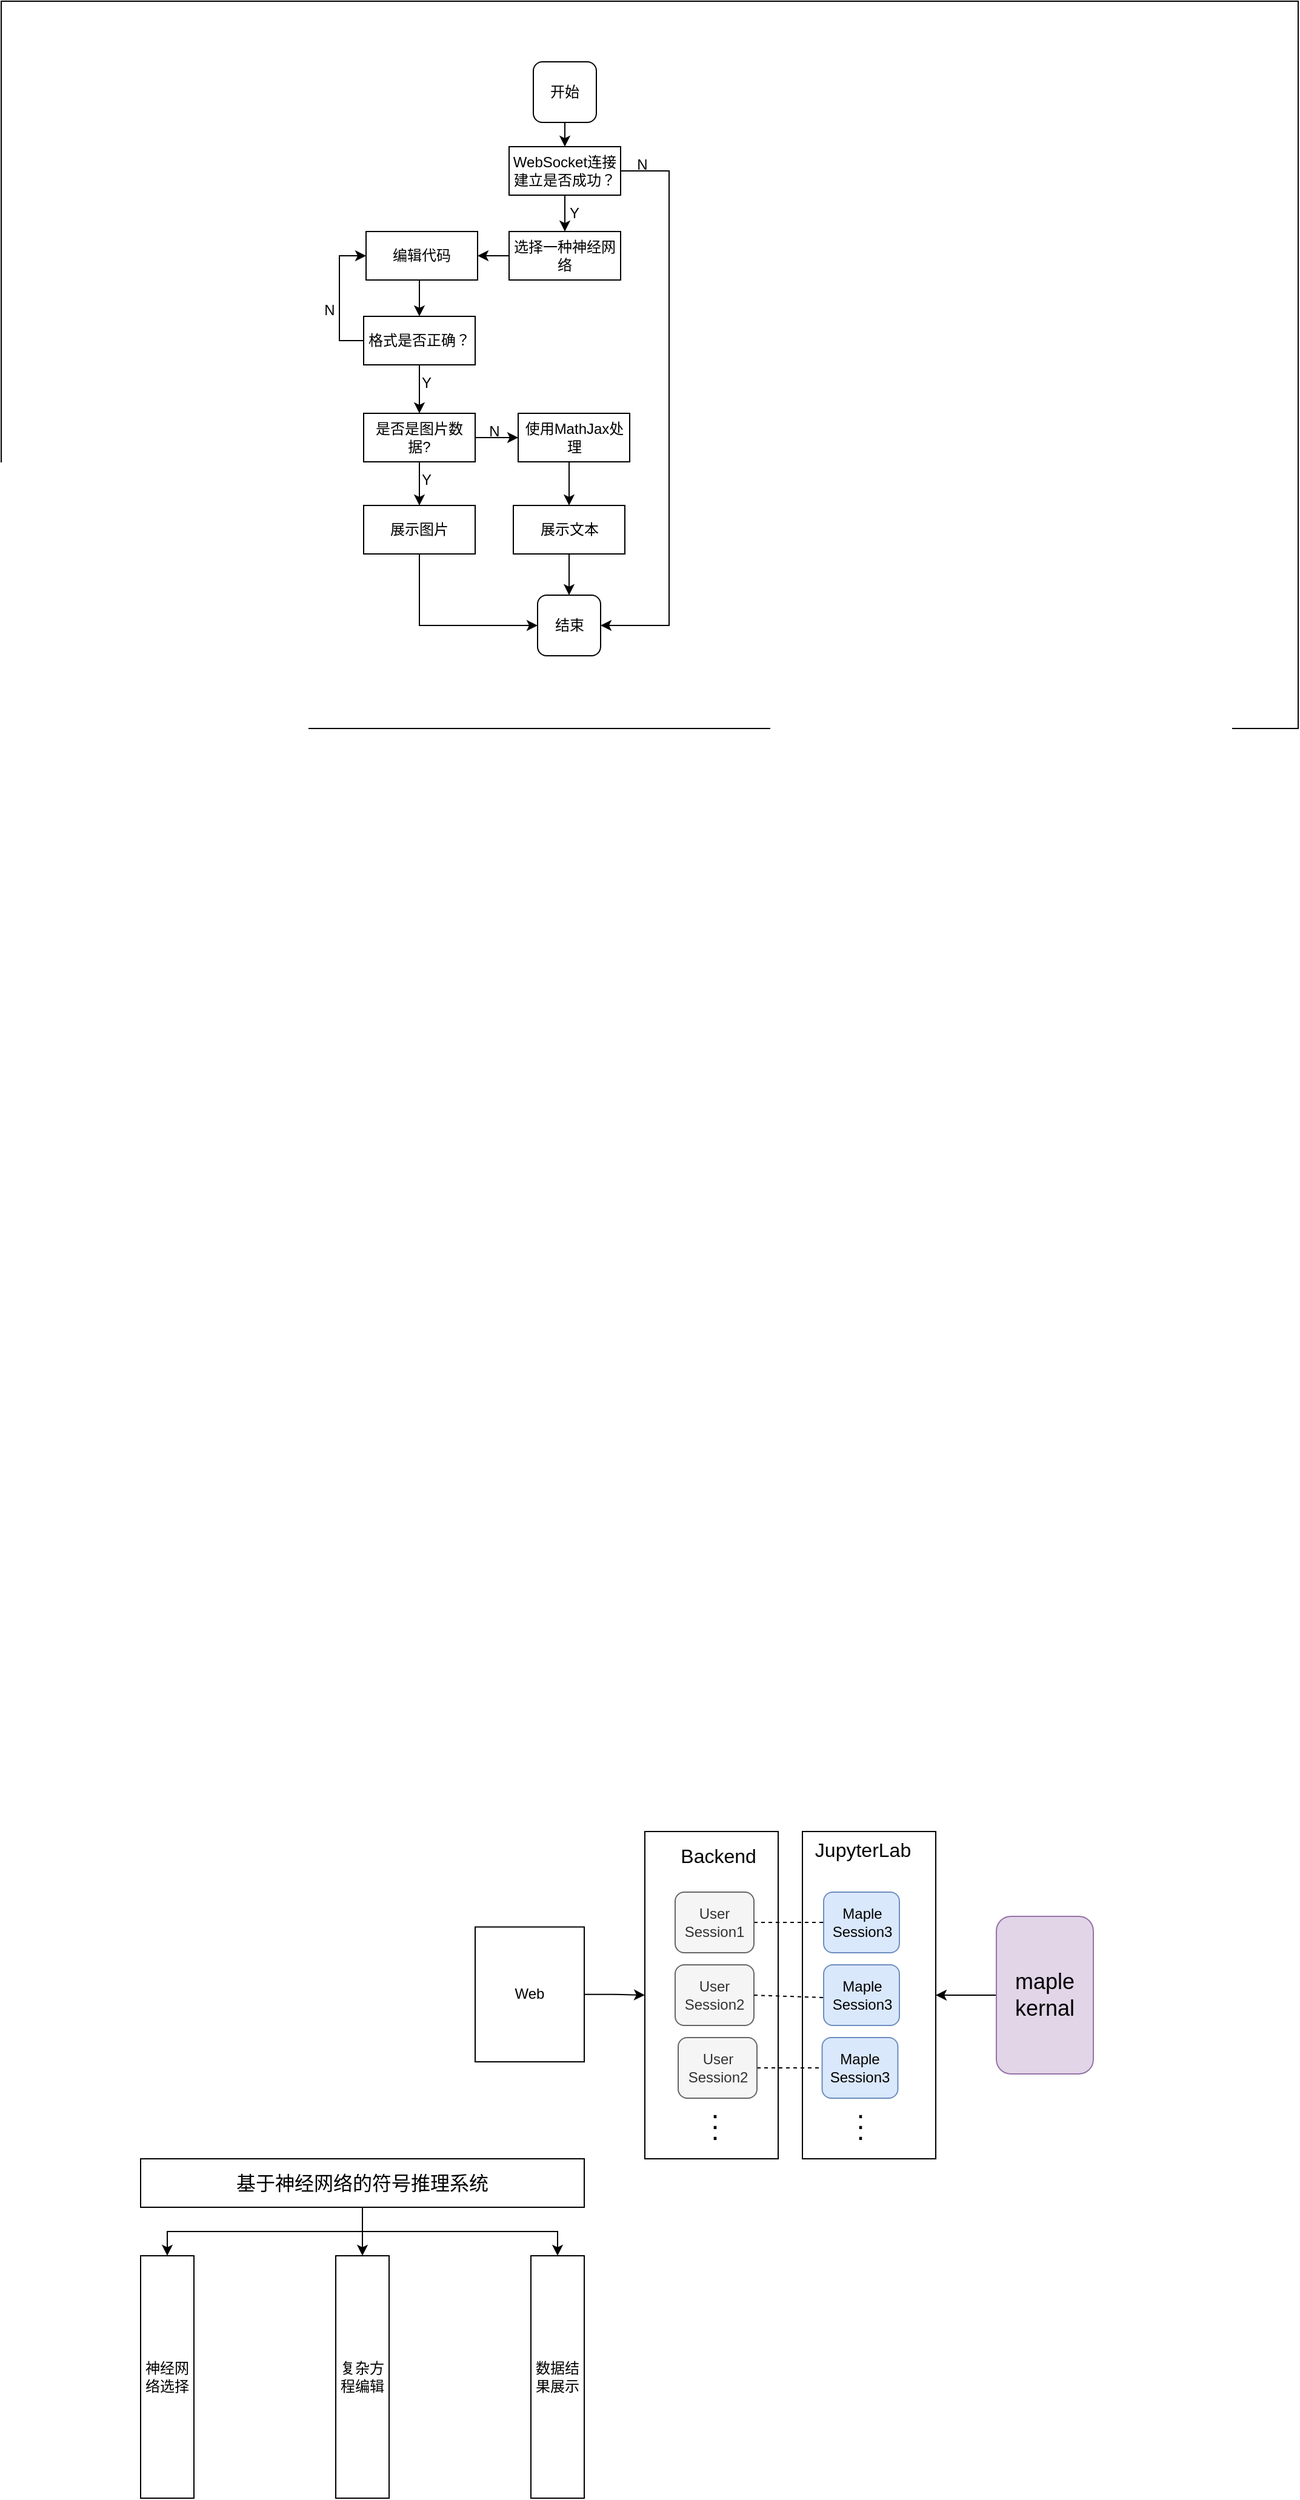 <mxfile version="21.7.2" type="github">
  <diagram name="第 1 页" id="5SKCdvoIrtzsOIKJ2y3p">
    <mxGraphModel dx="2022" dy="1794" grid="1" gridSize="10" guides="1" tooltips="1" connect="1" arrows="1" fold="1" page="1" pageScale="1" pageWidth="827" pageHeight="1169" math="0" shadow="0">
      <root>
        <mxCell id="0" />
        <mxCell id="1" parent="0" />
        <mxCell id="AxOftiE11YmYX-qU8wmi-1" value="" style="rounded=0;whiteSpace=wrap;html=1;" vertex="1" parent="1">
          <mxGeometry x="540" y="490" width="110" height="270" as="geometry" />
        </mxCell>
        <mxCell id="AxOftiE11YmYX-qU8wmi-2" value="" style="rounded=0;whiteSpace=wrap;html=1;" vertex="1" parent="1">
          <mxGeometry x="410" y="490" width="110" height="270" as="geometry" />
        </mxCell>
        <mxCell id="AxOftiE11YmYX-qU8wmi-3" style="edgeStyle=orthogonalEdgeStyle;rounded=0;orthogonalLoop=1;jettySize=auto;html=1;exitX=0;exitY=0.5;exitDx=0;exitDy=0;entryX=1;entryY=0.5;entryDx=0;entryDy=0;" edge="1" parent="1" source="AxOftiE11YmYX-qU8wmi-4" target="AxOftiE11YmYX-qU8wmi-1">
          <mxGeometry relative="1" as="geometry" />
        </mxCell>
        <mxCell id="AxOftiE11YmYX-qU8wmi-4" value="&lt;font style=&quot;font-size: 18px;&quot;&gt;maple kernal&lt;/font&gt;" style="rounded=1;whiteSpace=wrap;html=1;fillColor=#e1d5e7;strokeColor=#9673a6;" vertex="1" parent="1">
          <mxGeometry x="700" y="560" width="80" height="130" as="geometry" />
        </mxCell>
        <mxCell id="AxOftiE11YmYX-qU8wmi-5" value="&lt;font style=&quot;font-size: 16px;&quot;&gt;JupyterLab&lt;/font&gt;" style="text;html=1;strokeColor=none;fillColor=none;align=center;verticalAlign=middle;whiteSpace=wrap;rounded=0;" vertex="1" parent="1">
          <mxGeometry x="560" y="490" width="60" height="30" as="geometry" />
        </mxCell>
        <mxCell id="AxOftiE11YmYX-qU8wmi-6" style="rounded=1;orthogonalLoop=1;jettySize=auto;html=1;exitX=1;exitY=0.5;exitDx=0;exitDy=0;entryX=0;entryY=0.5;entryDx=0;entryDy=0;endArrow=none;endFill=0;startArrow=none;startFill=0;dashed=1;" edge="1" parent="1" source="AxOftiE11YmYX-qU8wmi-7">
          <mxGeometry relative="1" as="geometry">
            <mxPoint x="557.5" y="565" as="targetPoint" />
          </mxGeometry>
        </mxCell>
        <mxCell id="AxOftiE11YmYX-qU8wmi-7" value="User&lt;br&gt;Session1" style="rounded=1;whiteSpace=wrap;html=1;fillColor=#f5f5f5;fontColor=#333333;strokeColor=#666666;" vertex="1" parent="1">
          <mxGeometry x="435" y="540" width="65" height="50" as="geometry" />
        </mxCell>
        <mxCell id="AxOftiE11YmYX-qU8wmi-8" value="User&lt;br style=&quot;border-color: var(--border-color);&quot;&gt;Session2" style="rounded=1;whiteSpace=wrap;html=1;fillColor=#f5f5f5;fontColor=#333333;strokeColor=#666666;" vertex="1" parent="1">
          <mxGeometry x="435" y="600" width="65" height="50" as="geometry" />
        </mxCell>
        <mxCell id="AxOftiE11YmYX-qU8wmi-9" value="&lt;p style=&quot;line-height: 40%;&quot;&gt;&lt;font style=&quot;font-size: 24px;&quot;&gt;·&lt;br&gt;·&lt;br&gt;·&lt;/font&gt;&lt;/p&gt;" style="text;html=1;strokeColor=none;fillColor=none;align=center;verticalAlign=middle;whiteSpace=wrap;rounded=0;" vertex="1" parent="1">
          <mxGeometry x="437.5" y="720" width="60" height="30" as="geometry" />
        </mxCell>
        <mxCell id="AxOftiE11YmYX-qU8wmi-10" value="Maple&lt;br&gt;Session3" style="rounded=1;whiteSpace=wrap;html=1;fillColor=#dae8fc;strokeColor=#6c8ebf;" vertex="1" parent="1">
          <mxGeometry x="556.25" y="660" width="62.5" height="50" as="geometry" />
        </mxCell>
        <mxCell id="AxOftiE11YmYX-qU8wmi-11" value="&lt;p style=&quot;line-height: 40%;&quot;&gt;&lt;font style=&quot;font-size: 24px;&quot;&gt;·&lt;br&gt;·&lt;br&gt;·&lt;/font&gt;&lt;/p&gt;" style="text;html=1;strokeColor=none;fillColor=none;align=center;verticalAlign=middle;whiteSpace=wrap;rounded=0;rotation=0;" vertex="1" parent="1">
          <mxGeometry x="557.5" y="720" width="60" height="30" as="geometry" />
        </mxCell>
        <mxCell id="AxOftiE11YmYX-qU8wmi-12" style="rounded=1;orthogonalLoop=1;jettySize=auto;html=1;exitX=1;exitY=0.5;exitDx=0;exitDy=0;entryX=0;entryY=0.5;entryDx=0;entryDy=0;endArrow=none;endFill=0;startArrow=none;startFill=0;dashed=1;" edge="1" parent="1" source="AxOftiE11YmYX-qU8wmi-8">
          <mxGeometry relative="1" as="geometry">
            <mxPoint x="500.5" y="585" as="sourcePoint" />
            <mxPoint x="557.5" y="627" as="targetPoint" />
          </mxGeometry>
        </mxCell>
        <mxCell id="AxOftiE11YmYX-qU8wmi-13" style="rounded=1;orthogonalLoop=1;jettySize=auto;html=1;endArrow=none;endFill=0;startArrow=none;startFill=0;dashed=1;exitX=1;exitY=0.5;exitDx=0;exitDy=0;" edge="1" parent="1" source="AxOftiE11YmYX-qU8wmi-15" target="AxOftiE11YmYX-qU8wmi-10">
          <mxGeometry relative="1" as="geometry">
            <mxPoint x="500" y="640" as="sourcePoint" />
            <mxPoint x="557" y="682" as="targetPoint" />
          </mxGeometry>
        </mxCell>
        <mxCell id="AxOftiE11YmYX-qU8wmi-14" value="&lt;font style=&quot;font-size: 16px;&quot;&gt;Backend&amp;nbsp;&lt;/font&gt;" style="text;html=1;strokeColor=none;fillColor=none;align=center;verticalAlign=middle;whiteSpace=wrap;rounded=0;" vertex="1" parent="1">
          <mxGeometry x="442.5" y="495" width="60" height="30" as="geometry" />
        </mxCell>
        <mxCell id="AxOftiE11YmYX-qU8wmi-15" value="User&lt;br style=&quot;border-color: var(--border-color);&quot;&gt;Session2" style="rounded=1;whiteSpace=wrap;html=1;fillColor=#f5f5f5;fontColor=#333333;strokeColor=#666666;" vertex="1" parent="1">
          <mxGeometry x="437.5" y="660" width="65" height="50" as="geometry" />
        </mxCell>
        <mxCell id="AxOftiE11YmYX-qU8wmi-16" value="Maple&lt;br&gt;Session3" style="rounded=1;whiteSpace=wrap;html=1;fillColor=#dae8fc;strokeColor=#6c8ebf;" vertex="1" parent="1">
          <mxGeometry x="557.5" y="600" width="62.5" height="50" as="geometry" />
        </mxCell>
        <mxCell id="AxOftiE11YmYX-qU8wmi-17" value="Maple&lt;br&gt;Session3" style="rounded=1;whiteSpace=wrap;html=1;fillColor=#dae8fc;strokeColor=#6c8ebf;" vertex="1" parent="1">
          <mxGeometry x="557.5" y="540" width="62.5" height="50" as="geometry" />
        </mxCell>
        <mxCell id="AxOftiE11YmYX-qU8wmi-18" style="edgeStyle=orthogonalEdgeStyle;rounded=0;orthogonalLoop=1;jettySize=auto;html=1;exitX=1;exitY=0.5;exitDx=0;exitDy=0;" edge="1" parent="1" source="AxOftiE11YmYX-qU8wmi-19" target="AxOftiE11YmYX-qU8wmi-2">
          <mxGeometry relative="1" as="geometry" />
        </mxCell>
        <mxCell id="AxOftiE11YmYX-qU8wmi-19" value="Web" style="rounded=0;whiteSpace=wrap;html=1;" vertex="1" parent="1">
          <mxGeometry x="270" y="568.75" width="90" height="111.25" as="geometry" />
        </mxCell>
        <mxCell id="AxOftiE11YmYX-qU8wmi-20" value="" style="rounded=0;whiteSpace=wrap;html=1;" vertex="1" parent="1">
          <mxGeometry x="-121" y="-1020" width="1070" height="600" as="geometry" />
        </mxCell>
        <mxCell id="AxOftiE11YmYX-qU8wmi-44" style="edgeStyle=orthogonalEdgeStyle;rounded=0;orthogonalLoop=1;jettySize=auto;html=1;exitX=0.5;exitY=1;exitDx=0;exitDy=0;" edge="1" parent="1" source="AxOftiE11YmYX-qU8wmi-21" target="AxOftiE11YmYX-qU8wmi-22">
          <mxGeometry relative="1" as="geometry" />
        </mxCell>
        <mxCell id="AxOftiE11YmYX-qU8wmi-45" style="edgeStyle=orthogonalEdgeStyle;rounded=0;orthogonalLoop=1;jettySize=auto;html=1;" edge="1" parent="1" source="AxOftiE11YmYX-qU8wmi-21" target="AxOftiE11YmYX-qU8wmi-42">
          <mxGeometry relative="1" as="geometry" />
        </mxCell>
        <mxCell id="AxOftiE11YmYX-qU8wmi-46" style="edgeStyle=orthogonalEdgeStyle;rounded=0;orthogonalLoop=1;jettySize=auto;html=1;exitX=0.5;exitY=1;exitDx=0;exitDy=0;entryX=0.5;entryY=0;entryDx=0;entryDy=0;" edge="1" parent="1" source="AxOftiE11YmYX-qU8wmi-21" target="AxOftiE11YmYX-qU8wmi-43">
          <mxGeometry relative="1" as="geometry" />
        </mxCell>
        <mxCell id="AxOftiE11YmYX-qU8wmi-21" value="&lt;font style=&quot;font-size: 16px;&quot;&gt;基于神经网络的符号推理系统&lt;/font&gt;" style="rounded=0;whiteSpace=wrap;html=1;" vertex="1" parent="1">
          <mxGeometry x="-6" y="760" width="366" height="40" as="geometry" />
        </mxCell>
        <mxCell id="AxOftiE11YmYX-qU8wmi-22" value="神经网络选择" style="rounded=0;whiteSpace=wrap;html=1;" vertex="1" parent="1">
          <mxGeometry x="-6" y="840" width="44" height="200" as="geometry" />
        </mxCell>
        <mxCell id="AxOftiE11YmYX-qU8wmi-42" value="复杂方程编辑" style="rounded=0;whiteSpace=wrap;html=1;" vertex="1" parent="1">
          <mxGeometry x="155" y="840" width="44" height="200" as="geometry" />
        </mxCell>
        <mxCell id="AxOftiE11YmYX-qU8wmi-43" value="数据结果展示" style="rounded=0;whiteSpace=wrap;html=1;" vertex="1" parent="1">
          <mxGeometry x="316" y="840" width="44" height="200" as="geometry" />
        </mxCell>
        <mxCell id="AxOftiE11YmYX-qU8wmi-48" style="edgeStyle=orthogonalEdgeStyle;rounded=0;orthogonalLoop=1;jettySize=auto;html=1;exitX=0.5;exitY=1;exitDx=0;exitDy=0;" edge="1" parent="1" source="AxOftiE11YmYX-qU8wmi-21" target="AxOftiE11YmYX-qU8wmi-21">
          <mxGeometry relative="1" as="geometry" />
        </mxCell>
        <mxCell id="AxOftiE11YmYX-qU8wmi-52" style="edgeStyle=orthogonalEdgeStyle;rounded=0;orthogonalLoop=1;jettySize=auto;html=1;exitX=0.5;exitY=1;exitDx=0;exitDy=0;entryX=0.5;entryY=0;entryDx=0;entryDy=0;" edge="1" parent="1" source="AxOftiE11YmYX-qU8wmi-50">
          <mxGeometry relative="1" as="geometry">
            <mxPoint x="344.0" y="-900" as="targetPoint" />
          </mxGeometry>
        </mxCell>
        <mxCell id="AxOftiE11YmYX-qU8wmi-50" value="开始" style="rounded=1;whiteSpace=wrap;html=1;" vertex="1" parent="1">
          <mxGeometry x="318" y="-970" width="52" height="50" as="geometry" />
        </mxCell>
        <mxCell id="AxOftiE11YmYX-qU8wmi-56" style="edgeStyle=orthogonalEdgeStyle;rounded=0;orthogonalLoop=1;jettySize=auto;html=1;exitX=1;exitY=0.5;exitDx=0;exitDy=0;entryX=1;entryY=0.5;entryDx=0;entryDy=0;" edge="1" parent="1" source="AxOftiE11YmYX-qU8wmi-53" target="AxOftiE11YmYX-qU8wmi-55">
          <mxGeometry relative="1" as="geometry">
            <Array as="points">
              <mxPoint x="430" y="-880" />
              <mxPoint x="430" y="-505" />
            </Array>
          </mxGeometry>
        </mxCell>
        <mxCell id="AxOftiE11YmYX-qU8wmi-59" style="edgeStyle=orthogonalEdgeStyle;rounded=0;orthogonalLoop=1;jettySize=auto;html=1;exitX=0.5;exitY=1;exitDx=0;exitDy=0;" edge="1" parent="1" source="AxOftiE11YmYX-qU8wmi-53" target="AxOftiE11YmYX-qU8wmi-58">
          <mxGeometry relative="1" as="geometry" />
        </mxCell>
        <mxCell id="AxOftiE11YmYX-qU8wmi-53" value="WebSocket连接建立是否成功？" style="rounded=0;whiteSpace=wrap;html=1;" vertex="1" parent="1">
          <mxGeometry x="298" y="-900" width="92" height="40" as="geometry" />
        </mxCell>
        <mxCell id="AxOftiE11YmYX-qU8wmi-55" value="结束" style="rounded=1;whiteSpace=wrap;html=1;" vertex="1" parent="1">
          <mxGeometry x="321.5" y="-530" width="52" height="50" as="geometry" />
        </mxCell>
        <mxCell id="AxOftiE11YmYX-qU8wmi-57" value="N" style="text;html=1;strokeColor=none;fillColor=none;align=center;verticalAlign=middle;whiteSpace=wrap;rounded=0;" vertex="1" parent="1">
          <mxGeometry x="377.5" y="-900" width="60" height="30" as="geometry" />
        </mxCell>
        <mxCell id="AxOftiE11YmYX-qU8wmi-62" style="edgeStyle=orthogonalEdgeStyle;rounded=0;orthogonalLoop=1;jettySize=auto;html=1;exitX=0;exitY=0.5;exitDx=0;exitDy=0;" edge="1" parent="1" source="AxOftiE11YmYX-qU8wmi-58" target="AxOftiE11YmYX-qU8wmi-61">
          <mxGeometry relative="1" as="geometry" />
        </mxCell>
        <mxCell id="AxOftiE11YmYX-qU8wmi-58" value="选择一种神经网络" style="rounded=0;whiteSpace=wrap;html=1;" vertex="1" parent="1">
          <mxGeometry x="298" y="-830" width="92" height="40" as="geometry" />
        </mxCell>
        <mxCell id="AxOftiE11YmYX-qU8wmi-60" value="Y" style="text;html=1;strokeColor=none;fillColor=none;align=center;verticalAlign=middle;whiteSpace=wrap;rounded=0;" vertex="1" parent="1">
          <mxGeometry x="321.5" y="-860" width="60" height="30" as="geometry" />
        </mxCell>
        <mxCell id="AxOftiE11YmYX-qU8wmi-65" style="edgeStyle=orthogonalEdgeStyle;rounded=0;orthogonalLoop=1;jettySize=auto;html=1;exitX=0.5;exitY=1;exitDx=0;exitDy=0;" edge="1" parent="1" source="AxOftiE11YmYX-qU8wmi-61" target="AxOftiE11YmYX-qU8wmi-64">
          <mxGeometry relative="1" as="geometry">
            <Array as="points">
              <mxPoint x="224" y="-790" />
            </Array>
          </mxGeometry>
        </mxCell>
        <mxCell id="AxOftiE11YmYX-qU8wmi-61" value="编辑代码" style="rounded=0;whiteSpace=wrap;html=1;" vertex="1" parent="1">
          <mxGeometry x="180" y="-830" width="92" height="40" as="geometry" />
        </mxCell>
        <mxCell id="AxOftiE11YmYX-qU8wmi-66" style="edgeStyle=orthogonalEdgeStyle;rounded=0;orthogonalLoop=1;jettySize=auto;html=1;exitX=0;exitY=0.5;exitDx=0;exitDy=0;entryX=0;entryY=0.5;entryDx=0;entryDy=0;" edge="1" parent="1" source="AxOftiE11YmYX-qU8wmi-64" target="AxOftiE11YmYX-qU8wmi-61">
          <mxGeometry relative="1" as="geometry" />
        </mxCell>
        <mxCell id="AxOftiE11YmYX-qU8wmi-69" style="edgeStyle=orthogonalEdgeStyle;rounded=0;orthogonalLoop=1;jettySize=auto;html=1;exitX=0.5;exitY=1;exitDx=0;exitDy=0;entryX=0.5;entryY=0;entryDx=0;entryDy=0;" edge="1" parent="1" source="AxOftiE11YmYX-qU8wmi-64" target="AxOftiE11YmYX-qU8wmi-68">
          <mxGeometry relative="1" as="geometry" />
        </mxCell>
        <mxCell id="AxOftiE11YmYX-qU8wmi-64" value="格式是否正确？" style="rounded=0;whiteSpace=wrap;html=1;" vertex="1" parent="1">
          <mxGeometry x="178" y="-760" width="92" height="40" as="geometry" />
        </mxCell>
        <mxCell id="AxOftiE11YmYX-qU8wmi-67" value="N" style="text;html=1;strokeColor=none;fillColor=none;align=center;verticalAlign=middle;whiteSpace=wrap;rounded=0;" vertex="1" parent="1">
          <mxGeometry x="120" y="-780" width="60" height="30" as="geometry" />
        </mxCell>
        <mxCell id="AxOftiE11YmYX-qU8wmi-74" style="edgeStyle=orthogonalEdgeStyle;rounded=0;orthogonalLoop=1;jettySize=auto;html=1;exitX=1;exitY=0.5;exitDx=0;exitDy=0;entryX=0;entryY=0.5;entryDx=0;entryDy=0;" edge="1" parent="1" source="AxOftiE11YmYX-qU8wmi-68" target="AxOftiE11YmYX-qU8wmi-72">
          <mxGeometry relative="1" as="geometry" />
        </mxCell>
        <mxCell id="AxOftiE11YmYX-qU8wmi-75" style="edgeStyle=orthogonalEdgeStyle;rounded=0;orthogonalLoop=1;jettySize=auto;html=1;exitX=0.5;exitY=1;exitDx=0;exitDy=0;" edge="1" parent="1" source="AxOftiE11YmYX-qU8wmi-68" target="AxOftiE11YmYX-qU8wmi-71">
          <mxGeometry relative="1" as="geometry" />
        </mxCell>
        <mxCell id="AxOftiE11YmYX-qU8wmi-68" value="是否是图片数据?" style="rounded=0;whiteSpace=wrap;html=1;" vertex="1" parent="1">
          <mxGeometry x="178" y="-680" width="92" height="40" as="geometry" />
        </mxCell>
        <mxCell id="AxOftiE11YmYX-qU8wmi-70" value="Y" style="text;html=1;strokeColor=none;fillColor=none;align=center;verticalAlign=middle;whiteSpace=wrap;rounded=0;" vertex="1" parent="1">
          <mxGeometry x="200" y="-720" width="60" height="30" as="geometry" />
        </mxCell>
        <mxCell id="AxOftiE11YmYX-qU8wmi-76" style="edgeStyle=orthogonalEdgeStyle;rounded=0;orthogonalLoop=1;jettySize=auto;html=1;exitX=0.5;exitY=1;exitDx=0;exitDy=0;entryX=0;entryY=0.5;entryDx=0;entryDy=0;" edge="1" parent="1" source="AxOftiE11YmYX-qU8wmi-71" target="AxOftiE11YmYX-qU8wmi-55">
          <mxGeometry relative="1" as="geometry" />
        </mxCell>
        <mxCell id="AxOftiE11YmYX-qU8wmi-71" value="展示图片" style="rounded=0;whiteSpace=wrap;html=1;" vertex="1" parent="1">
          <mxGeometry x="178" y="-604" width="92" height="40" as="geometry" />
        </mxCell>
        <mxCell id="AxOftiE11YmYX-qU8wmi-83" style="edgeStyle=orthogonalEdgeStyle;rounded=0;orthogonalLoop=1;jettySize=auto;html=1;exitX=0.5;exitY=1;exitDx=0;exitDy=0;entryX=0.5;entryY=0;entryDx=0;entryDy=0;" edge="1" parent="1" source="AxOftiE11YmYX-qU8wmi-72" target="AxOftiE11YmYX-qU8wmi-73">
          <mxGeometry relative="1" as="geometry" />
        </mxCell>
        <mxCell id="AxOftiE11YmYX-qU8wmi-72" value="使用MathJax处理" style="rounded=0;whiteSpace=wrap;html=1;" vertex="1" parent="1">
          <mxGeometry x="305.5" y="-680" width="92" height="40" as="geometry" />
        </mxCell>
        <mxCell id="AxOftiE11YmYX-qU8wmi-78" style="edgeStyle=orthogonalEdgeStyle;rounded=0;orthogonalLoop=1;jettySize=auto;html=1;exitX=0.5;exitY=1;exitDx=0;exitDy=0;entryX=0.5;entryY=0;entryDx=0;entryDy=0;" edge="1" parent="1" source="AxOftiE11YmYX-qU8wmi-73" target="AxOftiE11YmYX-qU8wmi-55">
          <mxGeometry relative="1" as="geometry" />
        </mxCell>
        <mxCell id="AxOftiE11YmYX-qU8wmi-73" value="展示文本" style="rounded=0;whiteSpace=wrap;html=1;" vertex="1" parent="1">
          <mxGeometry x="301.5" y="-604" width="92" height="40" as="geometry" />
        </mxCell>
        <mxCell id="AxOftiE11YmYX-qU8wmi-79" value="Y" style="text;html=1;strokeColor=none;fillColor=none;align=center;verticalAlign=middle;whiteSpace=wrap;rounded=0;" vertex="1" parent="1">
          <mxGeometry x="200" y="-640" width="60" height="30" as="geometry" />
        </mxCell>
        <mxCell id="AxOftiE11YmYX-qU8wmi-80" value="N" style="text;html=1;strokeColor=none;fillColor=none;align=center;verticalAlign=middle;whiteSpace=wrap;rounded=0;" vertex="1" parent="1">
          <mxGeometry x="256" y="-680" width="60" height="30" as="geometry" />
        </mxCell>
      </root>
    </mxGraphModel>
  </diagram>
</mxfile>
